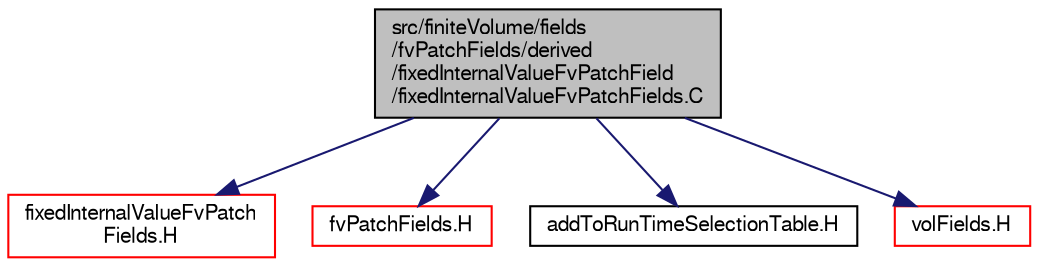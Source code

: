 digraph "src/finiteVolume/fields/fvPatchFields/derived/fixedInternalValueFvPatchField/fixedInternalValueFvPatchFields.C"
{
  bgcolor="transparent";
  edge [fontname="FreeSans",fontsize="10",labelfontname="FreeSans",labelfontsize="10"];
  node [fontname="FreeSans",fontsize="10",shape=record];
  Node0 [label="src/finiteVolume/fields\l/fvPatchFields/derived\l/fixedInternalValueFvPatchField\l/fixedInternalValueFvPatchFields.C",height=0.2,width=0.4,color="black", fillcolor="grey75", style="filled", fontcolor="black"];
  Node0 -> Node1 [color="midnightblue",fontsize="10",style="solid",fontname="FreeSans"];
  Node1 [label="fixedInternalValueFvPatch\lFields.H",height=0.2,width=0.4,color="red",URL="$a01874.html"];
  Node0 -> Node190 [color="midnightblue",fontsize="10",style="solid",fontname="FreeSans"];
  Node190 [label="fvPatchFields.H",height=0.2,width=0.4,color="red",URL="$a02477.html"];
  Node0 -> Node191 [color="midnightblue",fontsize="10",style="solid",fontname="FreeSans"];
  Node191 [label="addToRunTimeSelectionTable.H",height=0.2,width=0.4,color="black",URL="$a09263.html",tooltip="Macros for easy insertion into run-time selection tables. "];
  Node0 -> Node192 [color="midnightblue",fontsize="10",style="solid",fontname="FreeSans"];
  Node192 [label="volFields.H",height=0.2,width=0.4,color="red",URL="$a02750.html"];
}
